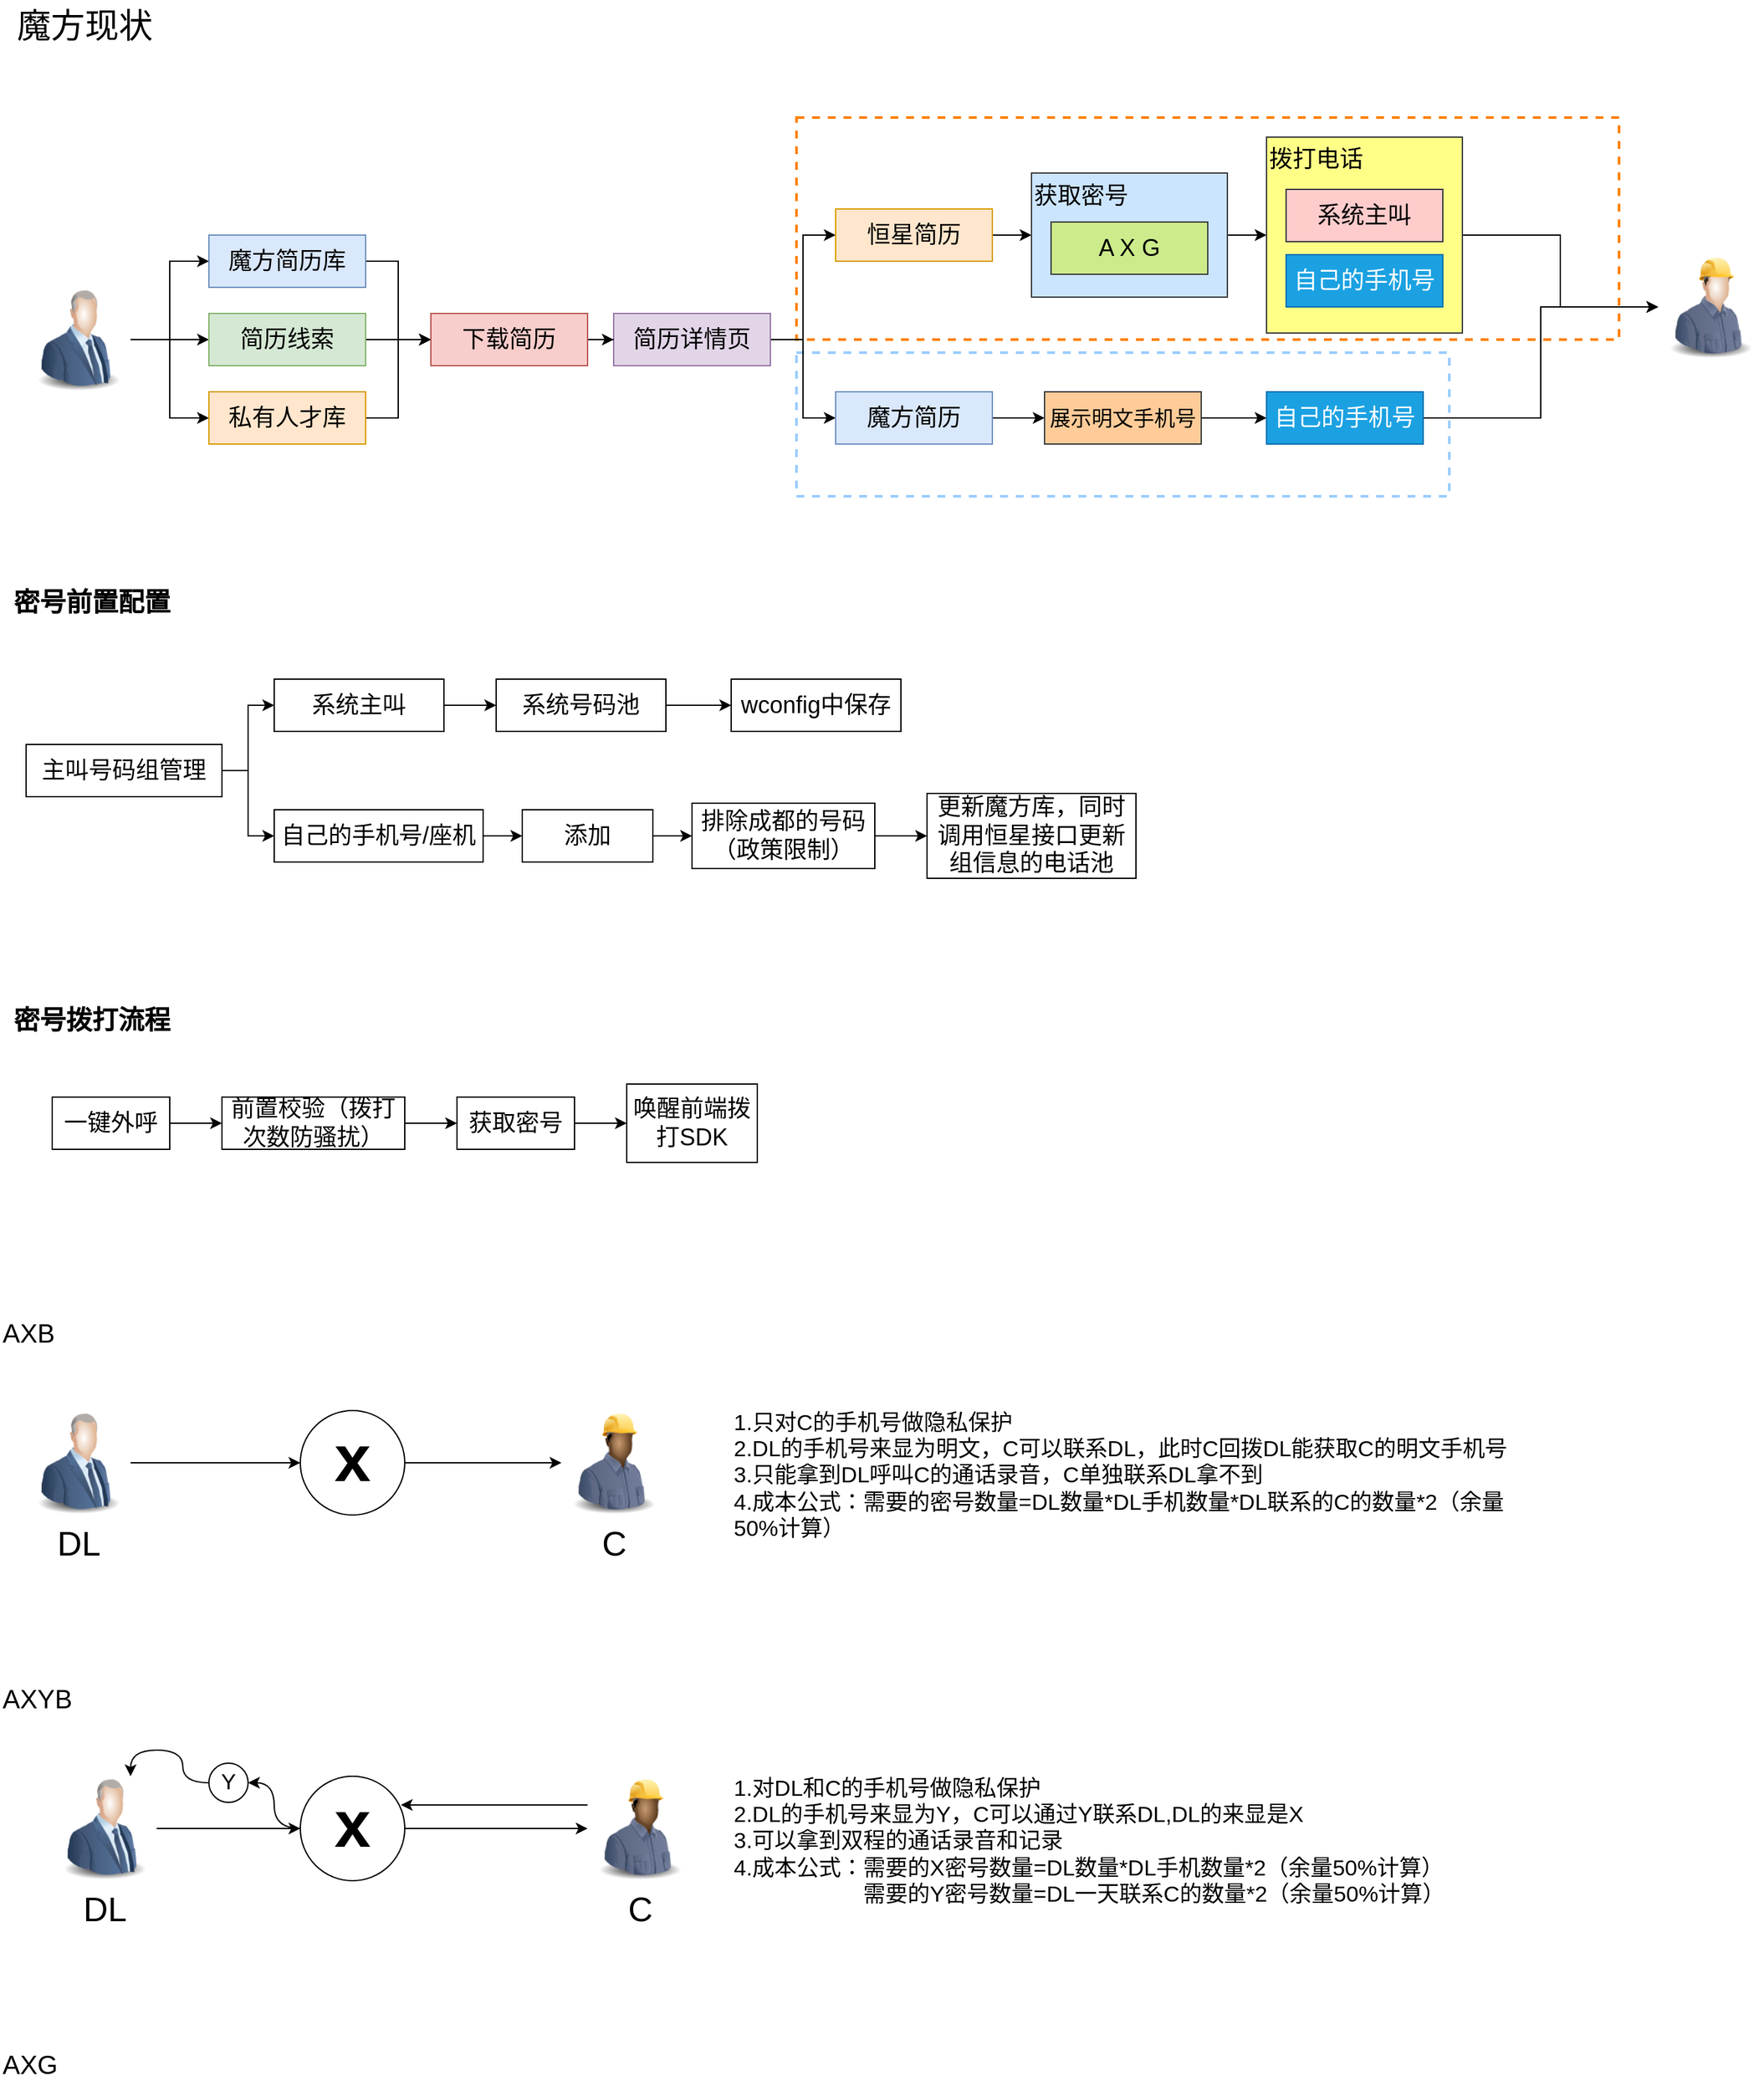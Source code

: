 <mxfile version="24.2.1" type="github">
  <diagram name="第 1 页" id="c8fIhuiG2VhrQn8hY_Cm">
    <mxGraphModel dx="1834" dy="1586" grid="1" gridSize="10" guides="1" tooltips="1" connect="1" arrows="1" fold="1" page="0" pageScale="1" pageWidth="827" pageHeight="1169" math="0" shadow="0">
      <root>
        <mxCell id="0" />
        <mxCell id="1" parent="0" />
        <mxCell id="uIM-vCdFYYvPqXACWQKx-59" value="" style="rounded=0;whiteSpace=wrap;html=1;dashed=1;strokeColor=#99CCFF;strokeWidth=2;" parent="1" vertex="1">
          <mxGeometry x="290" y="-370" width="500" height="110" as="geometry" />
        </mxCell>
        <mxCell id="uIM-vCdFYYvPqXACWQKx-58" value="" style="rounded=0;whiteSpace=wrap;html=1;dashed=1;strokeColor=#FF8000;strokeWidth=2;" parent="1" vertex="1">
          <mxGeometry x="290" y="-550" width="630" height="170" as="geometry" />
        </mxCell>
        <mxCell id="uIM-vCdFYYvPqXACWQKx-68" style="edgeStyle=orthogonalEdgeStyle;rounded=0;orthogonalLoop=1;jettySize=auto;html=1;entryX=0;entryY=0.5;entryDx=0;entryDy=0;" parent="1" source="uIM-vCdFYYvPqXACWQKx-2" target="uIM-vCdFYYvPqXACWQKx-65" edge="1">
          <mxGeometry relative="1" as="geometry" />
        </mxCell>
        <mxCell id="uIM-vCdFYYvPqXACWQKx-69" style="edgeStyle=orthogonalEdgeStyle;rounded=0;orthogonalLoop=1;jettySize=auto;html=1;entryX=0;entryY=0.5;entryDx=0;entryDy=0;" parent="1" source="uIM-vCdFYYvPqXACWQKx-2" target="uIM-vCdFYYvPqXACWQKx-67" edge="1">
          <mxGeometry relative="1" as="geometry" />
        </mxCell>
        <mxCell id="uIM-vCdFYYvPqXACWQKx-2" value="主叫号码组管理" style="rounded=0;whiteSpace=wrap;html=1;fontSize=18;" parent="1" vertex="1">
          <mxGeometry x="-300" y="-70" width="150" height="40" as="geometry" />
        </mxCell>
        <mxCell id="uIM-vCdFYYvPqXACWQKx-27" style="edgeStyle=orthogonalEdgeStyle;rounded=0;orthogonalLoop=1;jettySize=auto;html=1;entryX=0;entryY=0.5;entryDx=0;entryDy=0;" parent="1" source="uIM-vCdFYYvPqXACWQKx-7" target="uIM-vCdFYYvPqXACWQKx-25" edge="1">
          <mxGeometry relative="1" as="geometry" />
        </mxCell>
        <mxCell id="uIM-vCdFYYvPqXACWQKx-7" value="魔方简历库" style="rounded=0;whiteSpace=wrap;html=1;fontSize=18;fillColor=#dae8fc;strokeColor=#6c8ebf;" parent="1" vertex="1">
          <mxGeometry x="-160" y="-460" width="120" height="40" as="geometry" />
        </mxCell>
        <mxCell id="uIM-vCdFYYvPqXACWQKx-10" style="edgeStyle=orthogonalEdgeStyle;rounded=0;orthogonalLoop=1;jettySize=auto;html=1;entryX=0;entryY=0.5;entryDx=0;entryDy=0;" parent="1" source="uIM-vCdFYYvPqXACWQKx-9" target="uIM-vCdFYYvPqXACWQKx-7" edge="1">
          <mxGeometry relative="1" as="geometry" />
        </mxCell>
        <mxCell id="uIM-vCdFYYvPqXACWQKx-12" style="edgeStyle=orthogonalEdgeStyle;rounded=0;orthogonalLoop=1;jettySize=auto;html=1;entryX=0;entryY=0.5;entryDx=0;entryDy=0;" parent="1" source="uIM-vCdFYYvPqXACWQKx-9" target="uIM-vCdFYYvPqXACWQKx-11" edge="1">
          <mxGeometry relative="1" as="geometry" />
        </mxCell>
        <mxCell id="uIM-vCdFYYvPqXACWQKx-63" style="edgeStyle=orthogonalEdgeStyle;rounded=0;orthogonalLoop=1;jettySize=auto;html=1;entryX=0;entryY=0.5;entryDx=0;entryDy=0;" parent="1" source="uIM-vCdFYYvPqXACWQKx-9" target="uIM-vCdFYYvPqXACWQKx-62" edge="1">
          <mxGeometry relative="1" as="geometry" />
        </mxCell>
        <mxCell id="uIM-vCdFYYvPqXACWQKx-9" value="" style="image;html=1;image=img/lib/clip_art/people/Suit_Man_Blue_128x128.png" parent="1" vertex="1">
          <mxGeometry x="-300" y="-420" width="80" height="80" as="geometry" />
        </mxCell>
        <mxCell id="uIM-vCdFYYvPqXACWQKx-28" style="edgeStyle=orthogonalEdgeStyle;rounded=0;orthogonalLoop=1;jettySize=auto;html=1;entryX=0;entryY=0.5;entryDx=0;entryDy=0;" parent="1" source="uIM-vCdFYYvPqXACWQKx-11" target="uIM-vCdFYYvPqXACWQKx-25" edge="1">
          <mxGeometry relative="1" as="geometry" />
        </mxCell>
        <mxCell id="uIM-vCdFYYvPqXACWQKx-11" value="私有人才库" style="rounded=0;whiteSpace=wrap;html=1;fontSize=18;fillColor=#ffe6cc;strokeColor=#d79b00;" parent="1" vertex="1">
          <mxGeometry x="-160" y="-340" width="120" height="40" as="geometry" />
        </mxCell>
        <mxCell id="uIM-vCdFYYvPqXACWQKx-23" style="edgeStyle=orthogonalEdgeStyle;rounded=0;orthogonalLoop=1;jettySize=auto;html=1;entryX=0;entryY=0.5;entryDx=0;entryDy=0;" parent="1" source="uIM-vCdFYYvPqXACWQKx-13" target="uIM-vCdFYYvPqXACWQKx-22" edge="1">
          <mxGeometry relative="1" as="geometry" />
        </mxCell>
        <mxCell id="uIM-vCdFYYvPqXACWQKx-24" style="edgeStyle=orthogonalEdgeStyle;rounded=0;orthogonalLoop=1;jettySize=auto;html=1;entryX=0;entryY=0.5;entryDx=0;entryDy=0;" parent="1" source="uIM-vCdFYYvPqXACWQKx-13" target="uIM-vCdFYYvPqXACWQKx-19" edge="1">
          <mxGeometry relative="1" as="geometry" />
        </mxCell>
        <mxCell id="uIM-vCdFYYvPqXACWQKx-13" value="简历详情页" style="rounded=0;whiteSpace=wrap;html=1;fontSize=18;fillColor=#e1d5e7;strokeColor=#9673a6;" parent="1" vertex="1">
          <mxGeometry x="150" y="-400" width="120" height="40" as="geometry" />
        </mxCell>
        <mxCell id="uIM-vCdFYYvPqXACWQKx-30" value="" style="edgeStyle=orthogonalEdgeStyle;rounded=0;orthogonalLoop=1;jettySize=auto;html=1;" parent="1" source="uIM-vCdFYYvPqXACWQKx-19" target="uIM-vCdFYYvPqXACWQKx-29" edge="1">
          <mxGeometry relative="1" as="geometry" />
        </mxCell>
        <mxCell id="uIM-vCdFYYvPqXACWQKx-19" value="恒星简历" style="rounded=0;whiteSpace=wrap;html=1;fontSize=18;fillColor=#ffe6cc;strokeColor=#d79b00;" parent="1" vertex="1">
          <mxGeometry x="320" y="-480" width="120" height="40" as="geometry" />
        </mxCell>
        <mxCell id="uIM-vCdFYYvPqXACWQKx-34" value="" style="edgeStyle=orthogonalEdgeStyle;rounded=0;orthogonalLoop=1;jettySize=auto;html=1;" parent="1" source="uIM-vCdFYYvPqXACWQKx-22" target="uIM-vCdFYYvPqXACWQKx-33" edge="1">
          <mxGeometry relative="1" as="geometry" />
        </mxCell>
        <mxCell id="uIM-vCdFYYvPqXACWQKx-22" value="魔方简历" style="rounded=0;whiteSpace=wrap;html=1;fontSize=18;fillColor=#dae8fc;strokeColor=#6c8ebf;" parent="1" vertex="1">
          <mxGeometry x="320" y="-340" width="120" height="40" as="geometry" />
        </mxCell>
        <mxCell id="uIM-vCdFYYvPqXACWQKx-26" style="edgeStyle=orthogonalEdgeStyle;rounded=0;orthogonalLoop=1;jettySize=auto;html=1;entryX=0;entryY=0.5;entryDx=0;entryDy=0;" parent="1" source="uIM-vCdFYYvPqXACWQKx-25" target="uIM-vCdFYYvPqXACWQKx-13" edge="1">
          <mxGeometry relative="1" as="geometry" />
        </mxCell>
        <mxCell id="uIM-vCdFYYvPqXACWQKx-25" value="下载简历" style="rounded=0;whiteSpace=wrap;html=1;fontSize=18;fillColor=#f8cecc;strokeColor=#b85450;" parent="1" vertex="1">
          <mxGeometry x="10" y="-400" width="120" height="40" as="geometry" />
        </mxCell>
        <mxCell id="uIM-vCdFYYvPqXACWQKx-37" style="edgeStyle=orthogonalEdgeStyle;rounded=0;orthogonalLoop=1;jettySize=auto;html=1;entryX=0;entryY=0.5;entryDx=0;entryDy=0;" parent="1" source="uIM-vCdFYYvPqXACWQKx-29" target="uIM-vCdFYYvPqXACWQKx-31" edge="1">
          <mxGeometry relative="1" as="geometry" />
        </mxCell>
        <mxCell id="uIM-vCdFYYvPqXACWQKx-29" value="获取密号" style="rounded=0;whiteSpace=wrap;html=1;fontSize=18;align=left;verticalAlign=top;fillColor=#cce5ff;strokeColor=#36393d;" parent="1" vertex="1">
          <mxGeometry x="470" y="-507.5" width="150" height="95" as="geometry" />
        </mxCell>
        <mxCell id="uIM-vCdFYYvPqXACWQKx-56" style="edgeStyle=orthogonalEdgeStyle;rounded=0;orthogonalLoop=1;jettySize=auto;html=1;" parent="1" source="uIM-vCdFYYvPqXACWQKx-31" target="uIM-vCdFYYvPqXACWQKx-55" edge="1">
          <mxGeometry relative="1" as="geometry" />
        </mxCell>
        <mxCell id="uIM-vCdFYYvPqXACWQKx-31" value="拨打电话" style="rounded=0;whiteSpace=wrap;html=1;fontSize=18;verticalAlign=top;align=left;fillColor=#ffff88;strokeColor=#36393d;" parent="1" vertex="1">
          <mxGeometry x="650" y="-535" width="150" height="150" as="geometry" />
        </mxCell>
        <mxCell id="uIM-vCdFYYvPqXACWQKx-50" style="edgeStyle=orthogonalEdgeStyle;rounded=0;orthogonalLoop=1;jettySize=auto;html=1;entryX=0;entryY=0.5;entryDx=0;entryDy=0;" parent="1" source="uIM-vCdFYYvPqXACWQKx-33" target="uIM-vCdFYYvPqXACWQKx-49" edge="1">
          <mxGeometry relative="1" as="geometry" />
        </mxCell>
        <mxCell id="uIM-vCdFYYvPqXACWQKx-33" value="展示明文手机号" style="rounded=0;whiteSpace=wrap;html=1;fontSize=16;fillColor=#ffcc99;strokeColor=#36393d;" parent="1" vertex="1">
          <mxGeometry x="480" y="-340" width="120" height="40" as="geometry" />
        </mxCell>
        <mxCell id="uIM-vCdFYYvPqXACWQKx-57" style="edgeStyle=orthogonalEdgeStyle;rounded=0;orthogonalLoop=1;jettySize=auto;html=1;entryX=0;entryY=0.5;entryDx=0;entryDy=0;" parent="1" source="uIM-vCdFYYvPqXACWQKx-49" target="uIM-vCdFYYvPqXACWQKx-55" edge="1">
          <mxGeometry relative="1" as="geometry" />
        </mxCell>
        <mxCell id="uIM-vCdFYYvPqXACWQKx-49" value="自己的手机号" style="rounded=0;whiteSpace=wrap;html=1;fontSize=18;fillColor=#1ba1e2;strokeColor=#006EAF;fontColor=#ffffff;" parent="1" vertex="1">
          <mxGeometry x="650" y="-340" width="120" height="40" as="geometry" />
        </mxCell>
        <mxCell id="uIM-vCdFYYvPqXACWQKx-51" value="系统主叫" style="rounded=0;whiteSpace=wrap;html=1;fontSize=18;fillColor=#ffcccc;strokeColor=#36393d;" parent="1" vertex="1">
          <mxGeometry x="665" y="-495" width="120" height="40" as="geometry" />
        </mxCell>
        <mxCell id="uIM-vCdFYYvPqXACWQKx-52" value="自己的手机号" style="rounded=0;whiteSpace=wrap;html=1;fontSize=18;fillColor=#1ba1e2;strokeColor=#006EAF;fontColor=#ffffff;" parent="1" vertex="1">
          <mxGeometry x="665" y="-445" width="120" height="40" as="geometry" />
        </mxCell>
        <mxCell id="uIM-vCdFYYvPqXACWQKx-55" value="" style="image;html=1;image=img/lib/clip_art/people/Construction_Worker_Man_128x128.png" parent="1" vertex="1">
          <mxGeometry x="950" y="-445" width="80" height="80" as="geometry" />
        </mxCell>
        <mxCell id="uIM-vCdFYYvPqXACWQKx-60" value="魔方现状" style="text;html=1;strokeColor=none;fillColor=none;align=center;verticalAlign=middle;whiteSpace=wrap;rounded=0;fontSize=26;" parent="1" vertex="1">
          <mxGeometry x="-320" y="-640" width="130" height="40" as="geometry" />
        </mxCell>
        <mxCell id="uIM-vCdFYYvPqXACWQKx-61" value="A X G" style="rounded=0;whiteSpace=wrap;html=1;fontSize=18;fillColor=#cdeb8b;strokeColor=#36393d;" parent="1" vertex="1">
          <mxGeometry x="485" y="-470" width="120" height="40" as="geometry" />
        </mxCell>
        <mxCell id="uIM-vCdFYYvPqXACWQKx-64" style="edgeStyle=orthogonalEdgeStyle;rounded=0;orthogonalLoop=1;jettySize=auto;html=1;" parent="1" source="uIM-vCdFYYvPqXACWQKx-62" edge="1">
          <mxGeometry relative="1" as="geometry">
            <mxPoint x="10" y="-380" as="targetPoint" />
          </mxGeometry>
        </mxCell>
        <mxCell id="uIM-vCdFYYvPqXACWQKx-62" value="简历线索" style="rounded=0;whiteSpace=wrap;html=1;fontSize=18;fillColor=#d5e8d4;strokeColor=#82b366;" parent="1" vertex="1">
          <mxGeometry x="-160" y="-400" width="120" height="40" as="geometry" />
        </mxCell>
        <mxCell id="uIM-vCdFYYvPqXACWQKx-77" value="" style="edgeStyle=orthogonalEdgeStyle;rounded=0;orthogonalLoop=1;jettySize=auto;html=1;" parent="1" source="uIM-vCdFYYvPqXACWQKx-65" target="uIM-vCdFYYvPqXACWQKx-76" edge="1">
          <mxGeometry relative="1" as="geometry" />
        </mxCell>
        <mxCell id="uIM-vCdFYYvPqXACWQKx-65" value="系统主叫" style="rounded=0;whiteSpace=wrap;html=1;fontSize=18;" parent="1" vertex="1">
          <mxGeometry x="-110" y="-120" width="130" height="40" as="geometry" />
        </mxCell>
        <mxCell id="uIM-vCdFYYvPqXACWQKx-71" value="" style="edgeStyle=orthogonalEdgeStyle;rounded=0;orthogonalLoop=1;jettySize=auto;html=1;" parent="1" source="uIM-vCdFYYvPqXACWQKx-67" target="uIM-vCdFYYvPqXACWQKx-70" edge="1">
          <mxGeometry relative="1" as="geometry" />
        </mxCell>
        <mxCell id="uIM-vCdFYYvPqXACWQKx-67" value="自己的手机号/座机" style="rounded=0;whiteSpace=wrap;html=1;fontSize=18;" parent="1" vertex="1">
          <mxGeometry x="-110" y="-20" width="160" height="40" as="geometry" />
        </mxCell>
        <mxCell id="uIM-vCdFYYvPqXACWQKx-73" value="" style="edgeStyle=orthogonalEdgeStyle;rounded=0;orthogonalLoop=1;jettySize=auto;html=1;" parent="1" source="uIM-vCdFYYvPqXACWQKx-70" target="uIM-vCdFYYvPqXACWQKx-72" edge="1">
          <mxGeometry relative="1" as="geometry" />
        </mxCell>
        <mxCell id="uIM-vCdFYYvPqXACWQKx-70" value="添加" style="rounded=0;whiteSpace=wrap;html=1;fontSize=18;" parent="1" vertex="1">
          <mxGeometry x="80" y="-20" width="100" height="40" as="geometry" />
        </mxCell>
        <mxCell id="uIM-vCdFYYvPqXACWQKx-75" value="" style="edgeStyle=orthogonalEdgeStyle;rounded=0;orthogonalLoop=1;jettySize=auto;html=1;" parent="1" source="uIM-vCdFYYvPqXACWQKx-72" target="uIM-vCdFYYvPqXACWQKx-74" edge="1">
          <mxGeometry relative="1" as="geometry" />
        </mxCell>
        <mxCell id="uIM-vCdFYYvPqXACWQKx-72" value="排除成都的号码（政策限制）" style="rounded=0;whiteSpace=wrap;html=1;fontSize=18;" parent="1" vertex="1">
          <mxGeometry x="210" y="-25" width="140" height="50" as="geometry" />
        </mxCell>
        <mxCell id="uIM-vCdFYYvPqXACWQKx-74" value="更新魔方库，同时调用恒星接口更新组信息的电话池" style="rounded=0;whiteSpace=wrap;html=1;fontSize=18;" parent="1" vertex="1">
          <mxGeometry x="390" y="-32.5" width="160" height="65" as="geometry" />
        </mxCell>
        <mxCell id="uIM-vCdFYYvPqXACWQKx-79" value="" style="edgeStyle=orthogonalEdgeStyle;rounded=0;orthogonalLoop=1;jettySize=auto;html=1;" parent="1" source="uIM-vCdFYYvPqXACWQKx-76" target="uIM-vCdFYYvPqXACWQKx-78" edge="1">
          <mxGeometry relative="1" as="geometry" />
        </mxCell>
        <mxCell id="uIM-vCdFYYvPqXACWQKx-76" value="系统号码池" style="rounded=0;whiteSpace=wrap;html=1;fontSize=18;" parent="1" vertex="1">
          <mxGeometry x="60" y="-120" width="130" height="40" as="geometry" />
        </mxCell>
        <mxCell id="uIM-vCdFYYvPqXACWQKx-78" value="wconfig中保存" style="rounded=0;whiteSpace=wrap;html=1;fontSize=18;" parent="1" vertex="1">
          <mxGeometry x="240" y="-120" width="130" height="40" as="geometry" />
        </mxCell>
        <mxCell id="uIM-vCdFYYvPqXACWQKx-80" value="密号前置配置" style="text;html=1;align=center;verticalAlign=middle;resizable=0;points=[];autosize=1;strokeColor=none;fillColor=none;fontSize=20;fontStyle=1" parent="1" vertex="1">
          <mxGeometry x="-320" y="-200" width="140" height="40" as="geometry" />
        </mxCell>
        <mxCell id="uIM-vCdFYYvPqXACWQKx-81" value="密号拨打流程" style="text;html=1;align=center;verticalAlign=middle;resizable=0;points=[];autosize=1;strokeColor=none;fillColor=none;fontSize=20;fontStyle=1" parent="1" vertex="1">
          <mxGeometry x="-320" y="120" width="140" height="40" as="geometry" />
        </mxCell>
        <mxCell id="uIM-vCdFYYvPqXACWQKx-85" value="" style="edgeStyle=orthogonalEdgeStyle;rounded=0;orthogonalLoop=1;jettySize=auto;html=1;" parent="1" source="uIM-vCdFYYvPqXACWQKx-83" target="uIM-vCdFYYvPqXACWQKx-84" edge="1">
          <mxGeometry relative="1" as="geometry" />
        </mxCell>
        <mxCell id="uIM-vCdFYYvPqXACWQKx-83" value="一键外呼" style="rounded=0;whiteSpace=wrap;html=1;fontSize=18;" parent="1" vertex="1">
          <mxGeometry x="-280" y="200" width="90" height="40" as="geometry" />
        </mxCell>
        <mxCell id="uIM-vCdFYYvPqXACWQKx-87" value="" style="edgeStyle=orthogonalEdgeStyle;rounded=0;orthogonalLoop=1;jettySize=auto;html=1;" parent="1" source="uIM-vCdFYYvPqXACWQKx-84" target="uIM-vCdFYYvPqXACWQKx-86" edge="1">
          <mxGeometry relative="1" as="geometry" />
        </mxCell>
        <mxCell id="uIM-vCdFYYvPqXACWQKx-84" value="前置校验（拨打次数防骚扰）" style="rounded=0;whiteSpace=wrap;html=1;fontSize=18;" parent="1" vertex="1">
          <mxGeometry x="-150" y="200" width="140" height="40" as="geometry" />
        </mxCell>
        <mxCell id="uIM-vCdFYYvPqXACWQKx-89" value="" style="edgeStyle=orthogonalEdgeStyle;rounded=0;orthogonalLoop=1;jettySize=auto;html=1;" parent="1" source="uIM-vCdFYYvPqXACWQKx-86" target="uIM-vCdFYYvPqXACWQKx-88" edge="1">
          <mxGeometry relative="1" as="geometry" />
        </mxCell>
        <mxCell id="uIM-vCdFYYvPqXACWQKx-86" value="获取密号" style="rounded=0;whiteSpace=wrap;html=1;fontSize=18;" parent="1" vertex="1">
          <mxGeometry x="30" y="200" width="90" height="40" as="geometry" />
        </mxCell>
        <mxCell id="uIM-vCdFYYvPqXACWQKx-88" value="唤醒前端拨打SDK" style="rounded=0;whiteSpace=wrap;html=1;fontSize=18;" parent="1" vertex="1">
          <mxGeometry x="160" y="190" width="100" height="60" as="geometry" />
        </mxCell>
        <mxCell id="uIM-vCdFYYvPqXACWQKx-90" value="AXB" style="text;html=1;align=left;verticalAlign=middle;resizable=0;points=[];autosize=1;strokeColor=none;fillColor=none;fontSize=20;" parent="1" vertex="1">
          <mxGeometry x="-320" y="360" width="60" height="40" as="geometry" />
        </mxCell>
        <mxCell id="uIM-vCdFYYvPqXACWQKx-91" value="AXYB" style="text;html=1;align=left;verticalAlign=middle;resizable=0;points=[];autosize=1;strokeColor=none;fillColor=none;fontSize=20;" parent="1" vertex="1">
          <mxGeometry x="-320" y="640" width="80" height="40" as="geometry" />
        </mxCell>
        <mxCell id="uIM-vCdFYYvPqXACWQKx-93" value="AXG" style="text;html=1;align=left;verticalAlign=middle;resizable=0;points=[];autosize=1;strokeColor=none;fillColor=none;fontSize=20;" parent="1" vertex="1">
          <mxGeometry x="-320" y="920" width="70" height="40" as="geometry" />
        </mxCell>
        <mxCell id="OGyPYaXYTlwn-IDak6KF-4" style="edgeStyle=orthogonalEdgeStyle;rounded=0;orthogonalLoop=1;jettySize=auto;html=1;entryX=0;entryY=0.5;entryDx=0;entryDy=0;" edge="1" parent="1" source="OGyPYaXYTlwn-IDak6KF-1" target="OGyPYaXYTlwn-IDak6KF-3">
          <mxGeometry relative="1" as="geometry" />
        </mxCell>
        <mxCell id="OGyPYaXYTlwn-IDak6KF-1" value="DL" style="image;html=1;image=img/lib/clip_art/people/Suit_Man_Blue_128x128.png;fontSize=26;" vertex="1" parent="1">
          <mxGeometry x="-300" y="440" width="80" height="80" as="geometry" />
        </mxCell>
        <mxCell id="OGyPYaXYTlwn-IDak6KF-2" value="C" style="image;html=1;image=img/lib/clip_art/people/Construction_Worker_Man_Black_128x128.png;fontSize=26;" vertex="1" parent="1">
          <mxGeometry x="110" y="440" width="80" height="80" as="geometry" />
        </mxCell>
        <mxCell id="OGyPYaXYTlwn-IDak6KF-5" style="edgeStyle=orthogonalEdgeStyle;rounded=0;orthogonalLoop=1;jettySize=auto;html=1;" edge="1" parent="1" source="OGyPYaXYTlwn-IDak6KF-3" target="OGyPYaXYTlwn-IDak6KF-2">
          <mxGeometry relative="1" as="geometry" />
        </mxCell>
        <mxCell id="OGyPYaXYTlwn-IDak6KF-3" value="x" style="ellipse;whiteSpace=wrap;html=1;aspect=fixed;fontSize=50;fontStyle=1;align=center;verticalAlign=top;" vertex="1" parent="1">
          <mxGeometry x="-90" y="440" width="80" height="80" as="geometry" />
        </mxCell>
        <mxCell id="OGyPYaXYTlwn-IDak6KF-7" value="1.只对C的手机号做隐私保护&lt;br style=&quot;font-size: 17px;&quot;&gt;2.DL的手机号来显为明文，C可以联系DL，此时C回拨DL能获取C的明文手机号&lt;br&gt;3.只能拿到DL呼叫C的通话录音，C单独联系DL拿不到&lt;div&gt;4.成本公式：需要的密号数量=DL数量*DL手机数量*DL联系的C的数量*2（余量50%计算）&lt;/div&gt;" style="text;html=1;align=left;verticalAlign=middle;whiteSpace=wrap;rounded=0;fontSize=17;" vertex="1" parent="1">
          <mxGeometry x="240" y="440" width="610" height="100" as="geometry" />
        </mxCell>
        <mxCell id="OGyPYaXYTlwn-IDak6KF-8" style="edgeStyle=orthogonalEdgeStyle;rounded=0;orthogonalLoop=1;jettySize=auto;html=1;entryX=0;entryY=0.5;entryDx=0;entryDy=0;" edge="1" parent="1" source="OGyPYaXYTlwn-IDak6KF-9" target="OGyPYaXYTlwn-IDak6KF-12">
          <mxGeometry relative="1" as="geometry" />
        </mxCell>
        <mxCell id="OGyPYaXYTlwn-IDak6KF-9" value="DL" style="image;html=1;image=img/lib/clip_art/people/Suit_Man_Blue_128x128.png;fontSize=26;" vertex="1" parent="1">
          <mxGeometry x="-280" y="720" width="80" height="80" as="geometry" />
        </mxCell>
        <mxCell id="OGyPYaXYTlwn-IDak6KF-10" value="C" style="image;html=1;image=img/lib/clip_art/people/Construction_Worker_Man_Black_128x128.png;fontSize=26;" vertex="1" parent="1">
          <mxGeometry x="130" y="720" width="80" height="80" as="geometry" />
        </mxCell>
        <mxCell id="OGyPYaXYTlwn-IDak6KF-11" style="edgeStyle=orthogonalEdgeStyle;rounded=0;orthogonalLoop=1;jettySize=auto;html=1;" edge="1" parent="1" source="OGyPYaXYTlwn-IDak6KF-12" target="OGyPYaXYTlwn-IDak6KF-10">
          <mxGeometry relative="1" as="geometry" />
        </mxCell>
        <mxCell id="OGyPYaXYTlwn-IDak6KF-15" style="edgeStyle=orthogonalEdgeStyle;rounded=0;orthogonalLoop=1;jettySize=auto;html=1;entryX=1;entryY=0.5;entryDx=0;entryDy=0;curved=1;" edge="1" parent="1" source="OGyPYaXYTlwn-IDak6KF-12" target="OGyPYaXYTlwn-IDak6KF-13">
          <mxGeometry relative="1" as="geometry" />
        </mxCell>
        <mxCell id="OGyPYaXYTlwn-IDak6KF-12" value="x" style="ellipse;whiteSpace=wrap;html=1;aspect=fixed;fontSize=50;fontStyle=1;align=center;verticalAlign=top;" vertex="1" parent="1">
          <mxGeometry x="-90" y="720" width="80" height="80" as="geometry" />
        </mxCell>
        <mxCell id="OGyPYaXYTlwn-IDak6KF-16" style="edgeStyle=orthogonalEdgeStyle;rounded=0;orthogonalLoop=1;jettySize=auto;html=1;entryX=0.75;entryY=0;entryDx=0;entryDy=0;curved=1;" edge="1" parent="1" source="OGyPYaXYTlwn-IDak6KF-13" target="OGyPYaXYTlwn-IDak6KF-9">
          <mxGeometry relative="1" as="geometry" />
        </mxCell>
        <mxCell id="OGyPYaXYTlwn-IDak6KF-13" value="Y" style="ellipse;whiteSpace=wrap;html=1;aspect=fixed;fontSize=17;" vertex="1" parent="1">
          <mxGeometry x="-160" y="710" width="30" height="30" as="geometry" />
        </mxCell>
        <mxCell id="OGyPYaXYTlwn-IDak6KF-14" style="edgeStyle=orthogonalEdgeStyle;rounded=0;orthogonalLoop=1;jettySize=auto;html=1;entryX=0.963;entryY=0.275;entryDx=0;entryDy=0;entryPerimeter=0;" edge="1" parent="1" source="OGyPYaXYTlwn-IDak6KF-10" target="OGyPYaXYTlwn-IDak6KF-12">
          <mxGeometry relative="1" as="geometry">
            <Array as="points">
              <mxPoint x="100" y="742" />
              <mxPoint x="100" y="742" />
            </Array>
          </mxGeometry>
        </mxCell>
        <mxCell id="OGyPYaXYTlwn-IDak6KF-17" value="1.对DL和C的手机号做隐私保护&lt;br style=&quot;font-size: 17px;&quot;&gt;2.DL的手机号来显为Y，C可以通过Y联系DL,DL的来显是X&lt;br&gt;3.可以拿到双程的通话录音和记录&lt;div&gt;4.成本公式：需要的X密号数量=DL数量*DL手机数量*2（余量50%计算）&lt;br&gt;&amp;nbsp; &amp;nbsp; &amp;nbsp; &amp;nbsp; &amp;nbsp; &amp;nbsp; &amp;nbsp; &amp;nbsp; &amp;nbsp; &amp;nbsp; &amp;nbsp;需要的Y密号数量=DL一天联系C的数量*2&lt;span style=&quot;background-color: initial;&quot;&gt;（余量50%计算）&lt;/span&gt;&lt;/div&gt;" style="text;html=1;align=left;verticalAlign=middle;whiteSpace=wrap;rounded=0;fontSize=17;" vertex="1" parent="1">
          <mxGeometry x="240" y="720" width="580" height="100" as="geometry" />
        </mxCell>
      </root>
    </mxGraphModel>
  </diagram>
</mxfile>
